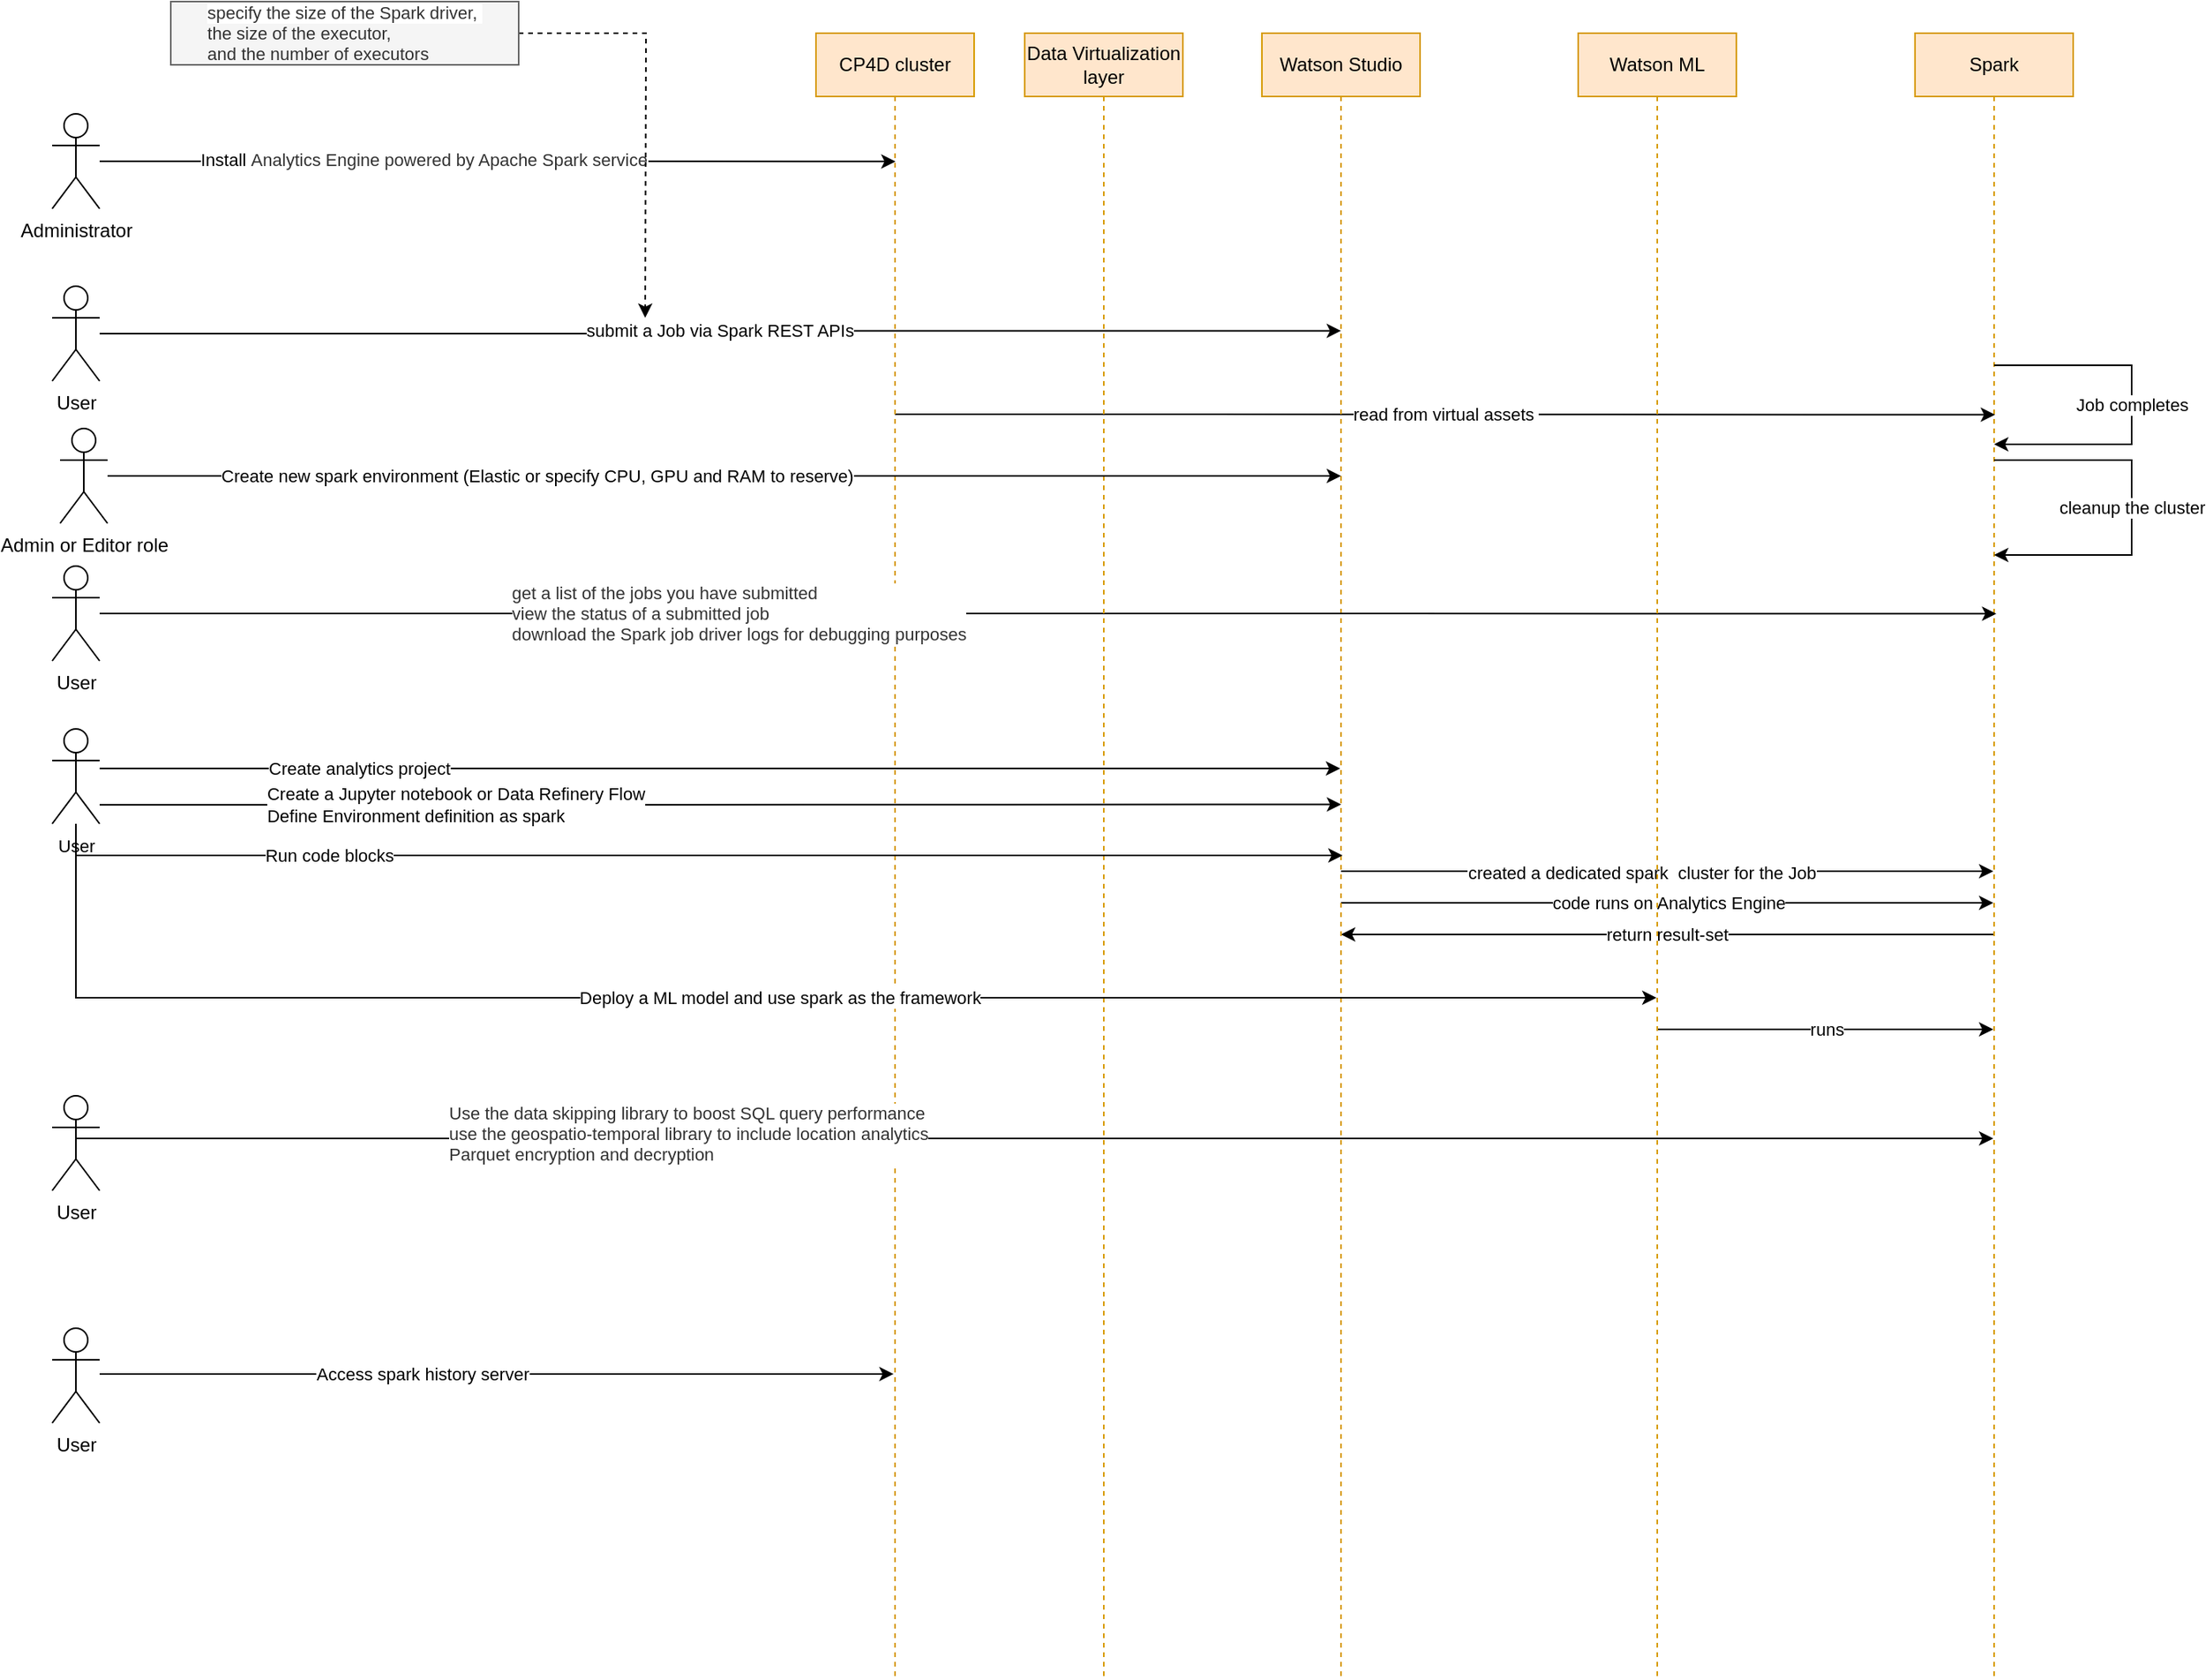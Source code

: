 <mxfile version="13.4.8" type="github">
  <diagram id="fRb64ITn-hyFE03eq-Tl" name="Page-1">
    <mxGraphModel dx="1541" dy="327" grid="1" gridSize="10" guides="1" tooltips="1" connect="1" arrows="1" fold="1" page="1" pageScale="1" pageWidth="850" pageHeight="1100" math="0" shadow="0">
      <root>
        <mxCell id="0" />
        <mxCell id="1" parent="0" />
        <mxCell id="ptp_p24TcaEws-BEJlRB-4" value="&lt;font style=&quot;font-size: 11px&quot;&gt;Install&amp;nbsp;&lt;span style=&quot;color: rgb(50 , 50 , 50)&quot;&gt;Analytics Engine powered by Apache Spark service&lt;/span&gt;&lt;/font&gt;&lt;br&gt;" style="edgeStyle=orthogonalEdgeStyle;rounded=0;orthogonalLoop=1;jettySize=auto;html=1;entryX=0.503;entryY=0.078;entryDx=0;entryDy=0;entryPerimeter=0;align=left;" parent="1" source="ptp_p24TcaEws-BEJlRB-1" target="ptp_p24TcaEws-BEJlRB-3" edge="1">
          <mxGeometry x="-0.721" y="1" relative="1" as="geometry">
            <mxPoint x="-8" as="offset" />
          </mxGeometry>
        </mxCell>
        <mxCell id="ptp_p24TcaEws-BEJlRB-1" value="Administrator" style="shape=umlActor;verticalLabelPosition=bottom;verticalAlign=top;html=1;outlineConnect=0;" parent="1" vertex="1">
          <mxGeometry x="-45" y="91" width="30" height="60" as="geometry" />
        </mxCell>
        <mxCell id="WIxMcaQrRro8mzeanzOV-9" value="return result-set" style="edgeStyle=orthogonalEdgeStyle;rounded=0;orthogonalLoop=1;jettySize=auto;html=1;startArrow=none;startFill=0;" parent="1" source="ptp_p24TcaEws-BEJlRB-2" target="ptp_p24TcaEws-BEJlRB-11" edge="1">
          <mxGeometry relative="1" as="geometry">
            <Array as="points">
              <mxPoint x="1040" y="610" />
              <mxPoint x="1040" y="610" />
            </Array>
          </mxGeometry>
        </mxCell>
        <mxCell id="ptp_p24TcaEws-BEJlRB-2" value="Spark" style="shape=umlLifeline;perimeter=lifelinePerimeter;whiteSpace=wrap;html=1;container=1;collapsible=0;recursiveResize=0;outlineConnect=0;fillColor=#ffe6cc;strokeColor=#d79b00;" parent="1" vertex="1">
          <mxGeometry x="1133" y="40" width="100" height="1040" as="geometry" />
        </mxCell>
        <mxCell id="WIxMcaQrRro8mzeanzOV-1" value="read from virtual assets&amp;nbsp;" style="edgeStyle=orthogonalEdgeStyle;rounded=0;orthogonalLoop=1;jettySize=auto;html=1;entryX=0.506;entryY=0.232;entryDx=0;entryDy=0;entryPerimeter=0;" parent="1" source="ptp_p24TcaEws-BEJlRB-3" target="ptp_p24TcaEws-BEJlRB-2" edge="1">
          <mxGeometry relative="1" as="geometry">
            <Array as="points">
              <mxPoint x="560" y="281" />
              <mxPoint x="560" y="281" />
            </Array>
          </mxGeometry>
        </mxCell>
        <mxCell id="ptp_p24TcaEws-BEJlRB-3" value="CP4D cluster" style="shape=umlLifeline;perimeter=lifelinePerimeter;whiteSpace=wrap;html=1;container=1;collapsible=0;recursiveResize=0;outlineConnect=0;fillColor=#ffe6cc;strokeColor=#d79b00;" parent="1" vertex="1">
          <mxGeometry x="438" y="40" width="100" height="1040" as="geometry" />
        </mxCell>
        <mxCell id="ptp_p24TcaEws-BEJlRB-7" value="&lt;div style=&quot;text-align: left&quot;&gt;submit a Job via Spark REST APIs&lt;/div&gt;" style="edgeStyle=orthogonalEdgeStyle;rounded=0;orthogonalLoop=1;jettySize=auto;html=1;entryX=0.5;entryY=0.181;entryDx=0;entryDy=0;entryPerimeter=0;" parent="1" source="ptp_p24TcaEws-BEJlRB-5" target="ptp_p24TcaEws-BEJlRB-11" edge="1">
          <mxGeometry relative="1" as="geometry" />
        </mxCell>
        <mxCell id="ptp_p24TcaEws-BEJlRB-5" value="User" style="shape=umlActor;verticalLabelPosition=bottom;verticalAlign=top;html=1;outlineConnect=0;" parent="1" vertex="1">
          <mxGeometry x="-45" y="200" width="30" height="60" as="geometry" />
        </mxCell>
        <mxCell id="ptp_p24TcaEws-BEJlRB-9" value="Job completes" style="edgeStyle=orthogonalEdgeStyle;rounded=0;orthogonalLoop=1;jettySize=auto;html=1;" parent="1" source="ptp_p24TcaEws-BEJlRB-2" target="ptp_p24TcaEws-BEJlRB-2" edge="1">
          <mxGeometry relative="1" as="geometry">
            <Array as="points">
              <mxPoint x="1270" y="250" />
              <mxPoint x="1270" y="300" />
            </Array>
          </mxGeometry>
        </mxCell>
        <mxCell id="ptp_p24TcaEws-BEJlRB-10" value="cleanup the cluster" style="edgeStyle=orthogonalEdgeStyle;rounded=0;orthogonalLoop=1;jettySize=auto;html=1;" parent="1" source="ptp_p24TcaEws-BEJlRB-2" target="ptp_p24TcaEws-BEJlRB-2" edge="1">
          <mxGeometry relative="1" as="geometry">
            <Array as="points">
              <mxPoint x="1270" y="310" />
              <mxPoint x="1270" y="370" />
            </Array>
          </mxGeometry>
        </mxCell>
        <mxCell id="ptp_p24TcaEws-BEJlRB-12" style="edgeStyle=orthogonalEdgeStyle;rounded=0;orthogonalLoop=1;jettySize=auto;html=1;" parent="1" source="ptp_p24TcaEws-BEJlRB-11" target="ptp_p24TcaEws-BEJlRB-2" edge="1">
          <mxGeometry relative="1" as="geometry">
            <Array as="points">
              <mxPoint x="1070" y="570" />
              <mxPoint x="1070" y="570" />
            </Array>
          </mxGeometry>
        </mxCell>
        <mxCell id="ptp_p24TcaEws-BEJlRB-13" value="created a dedicated spark&amp;nbsp; cluster for the Job" style="edgeLabel;html=1;align=center;verticalAlign=middle;resizable=0;points=[];" parent="ptp_p24TcaEws-BEJlRB-12" vertex="1" connectable="0">
          <mxGeometry x="-0.206" y="-1" relative="1" as="geometry">
            <mxPoint x="26.07" as="offset" />
          </mxGeometry>
        </mxCell>
        <mxCell id="WIxMcaQrRro8mzeanzOV-8" value="code runs on Analytics Engine" style="edgeStyle=orthogonalEdgeStyle;rounded=0;orthogonalLoop=1;jettySize=auto;html=1;" parent="1" source="ptp_p24TcaEws-BEJlRB-11" target="ptp_p24TcaEws-BEJlRB-2" edge="1">
          <mxGeometry relative="1" as="geometry">
            <mxPoint x="770" y="580" as="sourcePoint" />
            <mxPoint x="1009.5" y="566" as="targetPoint" />
            <Array as="points">
              <mxPoint x="1070" y="590" />
              <mxPoint x="1070" y="590" />
            </Array>
          </mxGeometry>
        </mxCell>
        <mxCell id="ptp_p24TcaEws-BEJlRB-11" value="Watson Studio" style="shape=umlLifeline;perimeter=lifelinePerimeter;whiteSpace=wrap;html=1;container=1;collapsible=0;recursiveResize=0;outlineConnect=0;fillColor=#ffe6cc;strokeColor=#d79b00;" parent="1" vertex="1">
          <mxGeometry x="720" y="40" width="100" height="1040" as="geometry" />
        </mxCell>
        <mxCell id="ptp_p24TcaEws-BEJlRB-15" style="edgeStyle=orthogonalEdgeStyle;rounded=0;orthogonalLoop=1;jettySize=auto;html=1;dashed=1;" parent="1" source="ptp_p24TcaEws-BEJlRB-14" edge="1">
          <mxGeometry relative="1" as="geometry">
            <mxPoint x="330" y="220" as="targetPoint" />
          </mxGeometry>
        </mxCell>
        <mxCell id="ptp_p24TcaEws-BEJlRB-14" value="&lt;div style=&quot;font-size: 11px ; background-color: rgb(255 , 255 , 255) ; text-align: left&quot;&gt;&lt;span style=&quot;color: rgb(50 , 50 , 50)&quot;&gt;specify the size of the Spark driver,&amp;nbsp;&lt;/span&gt;&lt;/div&gt;&lt;span style=&quot;font-size: 11px ; background-color: rgb(255 , 255 , 255) ; color: rgb(50 , 50 , 50)&quot;&gt;&lt;div style=&quot;text-align: left&quot;&gt;the size of the executor,&amp;nbsp;&lt;/div&gt;&lt;div style=&quot;text-align: left&quot;&gt;and the number of executors&lt;/div&gt;&lt;/span&gt;" style="text;html=1;strokeColor=#666666;fillColor=#f5f5f5;align=center;verticalAlign=middle;whiteSpace=wrap;rounded=0;fontColor=#333333;" parent="1" vertex="1">
          <mxGeometry x="30" y="20" width="220" height="40" as="geometry" />
        </mxCell>
        <mxCell id="ptp_p24TcaEws-BEJlRB-17" style="edgeStyle=orthogonalEdgeStyle;rounded=0;orthogonalLoop=1;jettySize=auto;html=1;entryX=0.514;entryY=0.353;entryDx=0;entryDy=0;entryPerimeter=0;" parent="1" source="ptp_p24TcaEws-BEJlRB-16" target="ptp_p24TcaEws-BEJlRB-2" edge="1">
          <mxGeometry relative="1" as="geometry" />
        </mxCell>
        <mxCell id="ptp_p24TcaEws-BEJlRB-18" value="&lt;div style=&quot;text-align: left&quot;&gt;&lt;span style=&quot;color: rgb(50 , 50 , 50)&quot;&gt;get a list of the jobs you have submitted&lt;/span&gt;&lt;/div&gt;&lt;font style=&quot;font-size: 11px&quot;&gt;&lt;div style=&quot;text-align: left&quot;&gt;&lt;span style=&quot;color: rgb(50 , 50 , 50)&quot;&gt;view the status of a submitted job&lt;/span&gt;&lt;/div&gt;&lt;span style=&quot;color: rgb(50 , 50 , 50)&quot;&gt;&lt;div style=&quot;text-align: left&quot;&gt;download the Spark job driver logs for debugging purposes&lt;/div&gt;&lt;/span&gt;&lt;/font&gt;" style="edgeLabel;html=1;align=center;verticalAlign=middle;resizable=0;points=[];" parent="ptp_p24TcaEws-BEJlRB-17" vertex="1" connectable="0">
          <mxGeometry x="-0.184" y="1" relative="1" as="geometry">
            <mxPoint x="-85.34" y="1.04" as="offset" />
          </mxGeometry>
        </mxCell>
        <mxCell id="ptp_p24TcaEws-BEJlRB-16" value="User" style="shape=umlActor;verticalLabelPosition=bottom;verticalAlign=top;html=1;outlineConnect=0;" parent="1" vertex="1">
          <mxGeometry x="-45" y="377" width="30" height="60" as="geometry" />
        </mxCell>
        <mxCell id="ptp_p24TcaEws-BEJlRB-20" style="edgeStyle=orthogonalEdgeStyle;rounded=0;orthogonalLoop=1;jettySize=auto;html=1;exitX=0.5;exitY=0.5;exitDx=0;exitDy=0;exitPerimeter=0;" parent="1" source="ptp_p24TcaEws-BEJlRB-19" edge="1">
          <mxGeometry relative="1" as="geometry">
            <mxPoint x="-15" y="694" as="sourcePoint" />
            <mxPoint x="1182.5" y="739" as="targetPoint" />
            <Array as="points">
              <mxPoint x="-30" y="739" />
            </Array>
          </mxGeometry>
        </mxCell>
        <mxCell id="ptp_p24TcaEws-BEJlRB-21" value="&lt;div&gt;&lt;span style=&quot;color: rgb(50 , 50 , 50)&quot;&gt;Use the data skipping library to boost SQL query performance&lt;/span&gt;&lt;/div&gt;&lt;font style=&quot;font-size: 11px&quot;&gt;&lt;div&gt;&lt;span style=&quot;color: rgb(50 , 50 , 50)&quot;&gt;use the geospatio-temporal library to include location analytics&lt;/span&gt;&lt;/div&gt;&lt;span style=&quot;color: rgb(50 , 50 , 50)&quot;&gt;&lt;div&gt;Parquet encryption and decryption&lt;/div&gt;&lt;/span&gt;&lt;/font&gt;" style="edgeLabel;html=1;align=left;verticalAlign=middle;resizable=0;points=[];" parent="ptp_p24TcaEws-BEJlRB-20" vertex="1" connectable="0">
          <mxGeometry x="-0.327" y="3" relative="1" as="geometry">
            <mxPoint x="-172.07" y="-0.01" as="offset" />
          </mxGeometry>
        </mxCell>
        <mxCell id="ptp_p24TcaEws-BEJlRB-19" value="User" style="shape=umlActor;verticalLabelPosition=bottom;verticalAlign=top;html=1;outlineConnect=0;" parent="1" vertex="1">
          <mxGeometry x="-45" y="712" width="30" height="60" as="geometry" />
        </mxCell>
        <mxCell id="ptp_p24TcaEws-BEJlRB-23" style="edgeStyle=orthogonalEdgeStyle;rounded=0;orthogonalLoop=1;jettySize=auto;html=1;entryX=0.491;entryY=0.549;entryDx=0;entryDy=0;entryPerimeter=0;" parent="1" source="ptp_p24TcaEws-BEJlRB-22" edge="1">
          <mxGeometry relative="1" as="geometry">
            <mxPoint x="70" y="887" as="sourcePoint" />
            <mxPoint x="487.1" y="887.96" as="targetPoint" />
            <Array as="points">
              <mxPoint x="80" y="888" />
              <mxPoint x="80" y="888" />
            </Array>
          </mxGeometry>
        </mxCell>
        <mxCell id="ptp_p24TcaEws-BEJlRB-24" value="Access spark history server" style="edgeLabel;html=1;align=center;verticalAlign=middle;resizable=0;points=[];" parent="ptp_p24TcaEws-BEJlRB-23" vertex="1" connectable="0">
          <mxGeometry x="-0.115" y="-18" relative="1" as="geometry">
            <mxPoint x="-18" y="-18" as="offset" />
          </mxGeometry>
        </mxCell>
        <mxCell id="ptp_p24TcaEws-BEJlRB-22" value="User" style="shape=umlActor;verticalLabelPosition=bottom;verticalAlign=top;html=1;outlineConnect=0;" parent="1" vertex="1">
          <mxGeometry x="-45" y="859" width="30" height="60" as="geometry" />
        </mxCell>
        <mxCell id="WIxMcaQrRro8mzeanzOV-2" value="Data Virtualization layer" style="shape=umlLifeline;perimeter=lifelinePerimeter;whiteSpace=wrap;html=1;container=1;collapsible=0;recursiveResize=0;outlineConnect=0;fillColor=#ffe6cc;strokeColor=#d79b00;" parent="1" vertex="1">
          <mxGeometry x="570" y="40" width="100" height="1040" as="geometry" />
        </mxCell>
        <mxCell id="WIxMcaQrRro8mzeanzOV-5" value="Create analytics project" style="edgeStyle=orthogonalEdgeStyle;rounded=0;orthogonalLoop=1;jettySize=auto;html=1;align=left;" parent="1" edge="1">
          <mxGeometry x="-0.426" y="120" relative="1" as="geometry">
            <mxPoint x="-15" y="505" as="sourcePoint" />
            <mxPoint x="769.5" y="505" as="targetPoint" />
            <Array as="points">
              <mxPoint x="210" y="505" />
              <mxPoint x="210" y="505" />
            </Array>
            <mxPoint x="-120" y="120" as="offset" />
          </mxGeometry>
        </mxCell>
        <mxCell id="WIxMcaQrRro8mzeanzOV-7" value="Run code blocks" style="edgeStyle=orthogonalEdgeStyle;rounded=0;orthogonalLoop=1;jettySize=auto;html=1;" parent="1" source="WIxMcaQrRro8mzeanzOV-4" edge="1">
          <mxGeometry x="-0.562" relative="1" as="geometry">
            <mxPoint x="771" y="560" as="targetPoint" />
            <Array as="points">
              <mxPoint x="-30" y="560" />
              <mxPoint x="771" y="560" />
            </Array>
            <mxPoint as="offset" />
          </mxGeometry>
        </mxCell>
        <mxCell id="WIxMcaQrRro8mzeanzOV-11" value="&lt;div style=&quot;text-align: left&quot;&gt;Create a Jupyter notebook or Data Refinery Flow&lt;/div&gt;&lt;div style=&quot;text-align: left&quot;&gt;Define Environment definition as spark&lt;/div&gt;" style="edgeStyle=orthogonalEdgeStyle;rounded=0;orthogonalLoop=1;jettySize=auto;html=1;entryX=0.501;entryY=0.469;entryDx=0;entryDy=0;entryPerimeter=0;startArrow=none;startFill=0;" parent="1" source="WIxMcaQrRro8mzeanzOV-4" target="ptp_p24TcaEws-BEJlRB-11" edge="1">
          <mxGeometry x="-0.376" y="20" relative="1" as="geometry">
            <Array as="points">
              <mxPoint x="230" y="528" />
              <mxPoint x="230" y="528" />
            </Array>
            <mxPoint x="-20" y="20" as="offset" />
          </mxGeometry>
        </mxCell>
        <mxCell id="WIxMcaQrRro8mzeanzOV-14" value="Deploy a ML model and use spark as the framework" style="edgeStyle=orthogonalEdgeStyle;rounded=0;orthogonalLoop=1;jettySize=auto;html=1;startArrow=none;startFill=0;" parent="1" source="WIxMcaQrRro8mzeanzOV-4" target="WIxMcaQrRro8mzeanzOV-12" edge="1">
          <mxGeometry relative="1" as="geometry">
            <Array as="points">
              <mxPoint x="-30" y="650" />
            </Array>
          </mxGeometry>
        </mxCell>
        <mxCell id="WIxMcaQrRro8mzeanzOV-4" value="&lt;font style=&quot;font-size: 11px&quot;&gt;User&lt;/font&gt;" style="shape=umlActor;verticalLabelPosition=bottom;verticalAlign=top;html=1;outlineConnect=0;" parent="1" vertex="1">
          <mxGeometry x="-45" y="480" width="30" height="60" as="geometry" />
        </mxCell>
        <mxCell id="WIxMcaQrRro8mzeanzOV-15" value="runs" style="edgeStyle=orthogonalEdgeStyle;rounded=0;orthogonalLoop=1;jettySize=auto;html=1;startArrow=none;startFill=0;" parent="1" source="WIxMcaQrRro8mzeanzOV-12" target="ptp_p24TcaEws-BEJlRB-2" edge="1">
          <mxGeometry relative="1" as="geometry">
            <Array as="points">
              <mxPoint x="1040" y="670" />
              <mxPoint x="1040" y="670" />
            </Array>
          </mxGeometry>
        </mxCell>
        <mxCell id="WIxMcaQrRro8mzeanzOV-12" value="Watson ML" style="shape=umlLifeline;perimeter=lifelinePerimeter;whiteSpace=wrap;html=1;container=1;collapsible=0;recursiveResize=0;outlineConnect=0;fillColor=#ffe6cc;strokeColor=#d79b00;" parent="1" vertex="1">
          <mxGeometry x="920" y="40" width="100" height="1040" as="geometry" />
        </mxCell>
        <mxCell id="IpGZjdTOuHGOY6pWi05_-4" value="Create new spark environment (Elastic or specify CPU, GPU and RAM to reserve)" style="edgeStyle=orthogonalEdgeStyle;rounded=0;orthogonalLoop=1;jettySize=auto;html=1;align=left;" edge="1" parent="1" source="IpGZjdTOuHGOY6pWi05_-3">
          <mxGeometry x="-0.128" y="270" relative="1" as="geometry">
            <mxPoint x="770" y="320" as="targetPoint" />
            <Array as="points">
              <mxPoint x="330" y="320" />
              <mxPoint x="330" y="320" />
            </Array>
            <mxPoint x="-270" y="270" as="offset" />
          </mxGeometry>
        </mxCell>
        <mxCell id="IpGZjdTOuHGOY6pWi05_-3" value="Admin or Editor role" style="shape=umlActor;verticalLabelPosition=bottom;verticalAlign=top;html=1;outlineConnect=0;" vertex="1" parent="1">
          <mxGeometry x="-40" y="290" width="30" height="60" as="geometry" />
        </mxCell>
      </root>
    </mxGraphModel>
  </diagram>
</mxfile>
